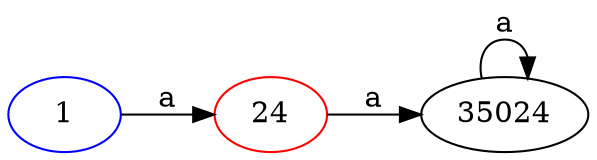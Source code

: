 digraph {
	rankdir=LR
	24 [color=red]
	24 -> 35024 [label=a]
	35024
	35024 -> 35024 [label=a]
	1 [color=blue]
	1 -> 24 [label=a]
}
